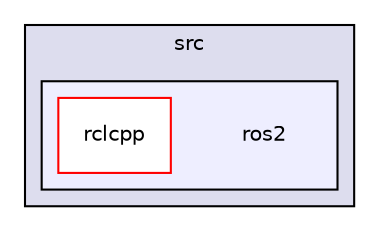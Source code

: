 digraph "/home/developer/workspaces/docs_crystal/src/ros2" {
  compound=true
  node [ fontsize="10", fontname="Helvetica"];
  edge [ labelfontsize="10", labelfontname="Helvetica"];
  subgraph clusterdir_68267d1309a1af8e8297ef4c3efbcdba {
    graph [ bgcolor="#ddddee", pencolor="black", label="src" fontname="Helvetica", fontsize="10", URL="dir_68267d1309a1af8e8297ef4c3efbcdba.html"]
  subgraph clusterdir_1460f56192f63bd86ad91bf881920fa2 {
    graph [ bgcolor="#eeeeff", pencolor="black", label="" URL="dir_1460f56192f63bd86ad91bf881920fa2.html"];
    dir_1460f56192f63bd86ad91bf881920fa2 [shape=plaintext label="ros2"];
    dir_42f4b84535b582082c8e4975bf4b993e [shape=box label="rclcpp" color="red" fillcolor="white" style="filled" URL="dir_42f4b84535b582082c8e4975bf4b993e.html"];
  }
  }
}
